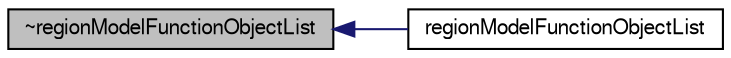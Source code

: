 digraph "~regionModelFunctionObjectList"
{
  bgcolor="transparent";
  edge [fontname="FreeSans",fontsize="10",labelfontname="FreeSans",labelfontsize="10"];
  node [fontname="FreeSans",fontsize="10",shape=record];
  rankdir="LR";
  Node314 [label="~regionModelFunctionObjectList",height=0.2,width=0.4,color="black", fillcolor="grey75", style="filled", fontcolor="black"];
  Node314 -> Node315 [dir="back",color="midnightblue",fontsize="10",style="solid",fontname="FreeSans"];
  Node315 [label="regionModelFunctionObjectList",height=0.2,width=0.4,color="black",URL="$a29010.html#ab1d57453e9dc6d22369df9fe2c37faf7",tooltip="Construct copy. "];
}
